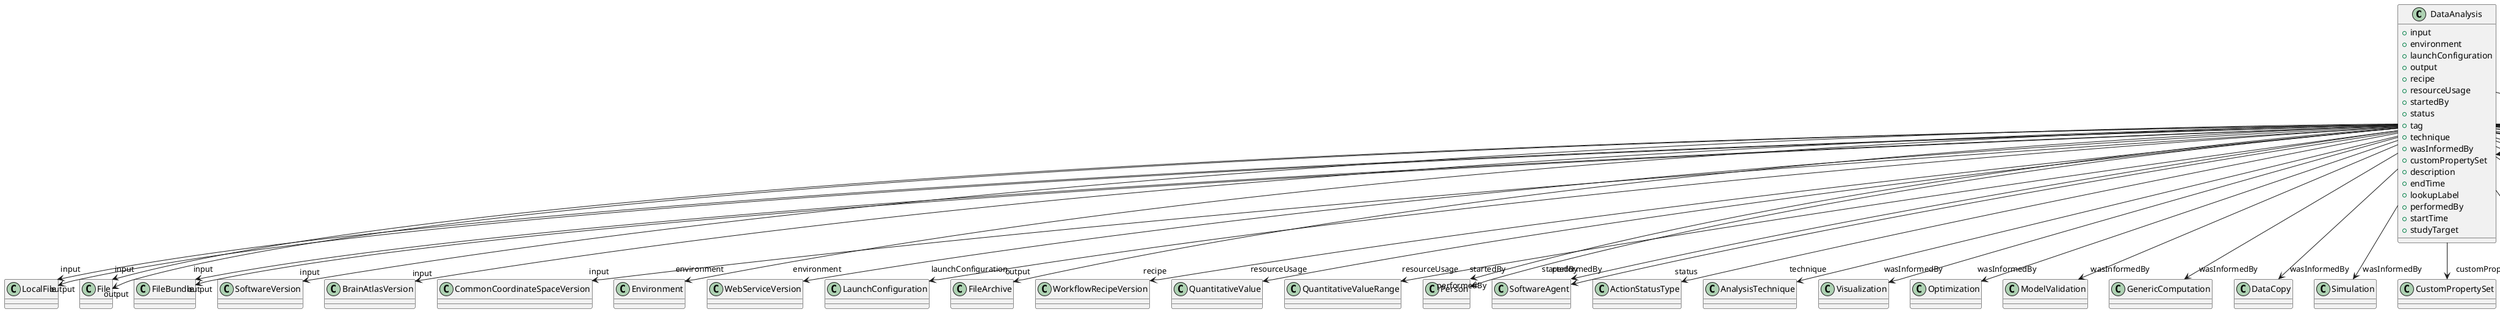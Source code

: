 @startuml
class DataAnalysis {
+input
+environment
+launchConfiguration
+output
+recipe
+resourceUsage
+startedBy
+status
+tag
+technique
+wasInformedBy
+customPropertySet
+description
+endTime
+lookupLabel
+performedBy
+startTime
+studyTarget

}
DataAnalysis -d-> "input" LocalFile
DataAnalysis -d-> "input" File
DataAnalysis -d-> "input" FileBundle
DataAnalysis -d-> "input" SoftwareVersion
DataAnalysis -d-> "input" BrainAtlasVersion
DataAnalysis -d-> "input" CommonCoordinateSpaceVersion
DataAnalysis -d-> "environment" Environment
DataAnalysis -d-> "environment" WebServiceVersion
DataAnalysis -d-> "launchConfiguration" LaunchConfiguration
DataAnalysis -d-> "output" LocalFile
DataAnalysis -d-> "output" File
DataAnalysis -d-> "output" FileArchive
DataAnalysis -d-> "output" FileBundle
DataAnalysis -d-> "recipe" WorkflowRecipeVersion
DataAnalysis -d-> "resourceUsage" QuantitativeValue
DataAnalysis -d-> "resourceUsage" QuantitativeValueRange
DataAnalysis -d-> "startedBy" Person
DataAnalysis -d-> "startedBy" SoftwareAgent
DataAnalysis -d-> "status" ActionStatusType
DataAnalysis -d-> "technique" AnalysisTechnique
DataAnalysis -d-> "wasInformedBy" DataAnalysis
DataAnalysis -d-> "wasInformedBy" Visualization
DataAnalysis -d-> "wasInformedBy" Optimization
DataAnalysis -d-> "wasInformedBy" ModelValidation
DataAnalysis -d-> "wasInformedBy" GenericComputation
DataAnalysis -d-> "wasInformedBy" DataCopy
DataAnalysis -d-> "wasInformedBy" Simulation
DataAnalysis -d-> "customPropertySet" CustomPropertySet
DataAnalysis -d-> "performedBy" Person
DataAnalysis -d-> "performedBy" SoftwareAgent
DataAnalysis -d-> "studyTarget" ElectricalStimulusType
DataAnalysis -d-> "studyTarget" OpticalStimulusType
DataAnalysis -d-> "studyTarget" VisualStimulusType
DataAnalysis -d-> "studyTarget" GeneticStrainType
DataAnalysis -d-> "studyTarget" CellCultureType
DataAnalysis -d-> "studyTarget" Disease
DataAnalysis -d-> "studyTarget" DiseaseModel
DataAnalysis -d-> "studyTarget" TactileStimulusType
DataAnalysis -d-> "studyTarget" AuditoryStimulusType
DataAnalysis -d-> "studyTarget" BreedingType
DataAnalysis -d-> "studyTarget" OlfactoryStimulusType
DataAnalysis -d-> "studyTarget" MolecularEntity
DataAnalysis -d-> "studyTarget" CellType
DataAnalysis -d-> "studyTarget" GustatoryStimulusType
DataAnalysis -d-> "studyTarget" TissueSampleType
DataAnalysis -d-> "studyTarget" BiologicalSex
DataAnalysis -d-> "studyTarget" UBERONParcellation
DataAnalysis -d-> "studyTarget" Organ
DataAnalysis -d-> "studyTarget" Handedness
DataAnalysis -d-> "studyTarget" OrganismSubstance
DataAnalysis -d-> "studyTarget" Species
DataAnalysis -d-> "studyTarget" TermSuggestion
DataAnalysis -d-> "studyTarget" SubcellularEntity
DataAnalysis -d-> "studyTarget" BiologicalOrder
DataAnalysis -d-> "studyTarget" OrganismSystem
DataAnalysis -d-> "studyTarget" ParcellationEntity
DataAnalysis -d-> "studyTarget" ParcellationEntityVersion
DataAnalysis -d-> "studyTarget" CustomAnatomicalEntity

@enduml